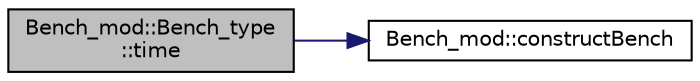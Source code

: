 digraph "Bench_mod::Bench_type::time"
{
 // LATEX_PDF_SIZE
  edge [fontname="Helvetica",fontsize="10",labelfontname="Helvetica",labelfontsize="10"];
  node [fontname="Helvetica",fontsize="10",shape=record];
  rankdir="LR";
  Node1 [label="Bench_mod::Bench_type\l::time",height=0.2,width=0.4,color="black", fillcolor="grey75", style="filled", fontcolor="black",tooltip="The method to be called by the user to initiate the timing."];
  Node1 -> Node2 [color="midnightblue",fontsize="10",style="solid",fontname="Helvetica"];
  Node2 [label="Bench_mod::constructBench",height=0.2,width=0.4,color="black", fillcolor="white", style="filled",URL="$namespaceBench__mod.html#a96dde9dc7f2a7f0b12953112293f9a0c",tooltip="Construct and return an object of type Bench_type. This is the constructor of the type Bench_type for..."];
}
